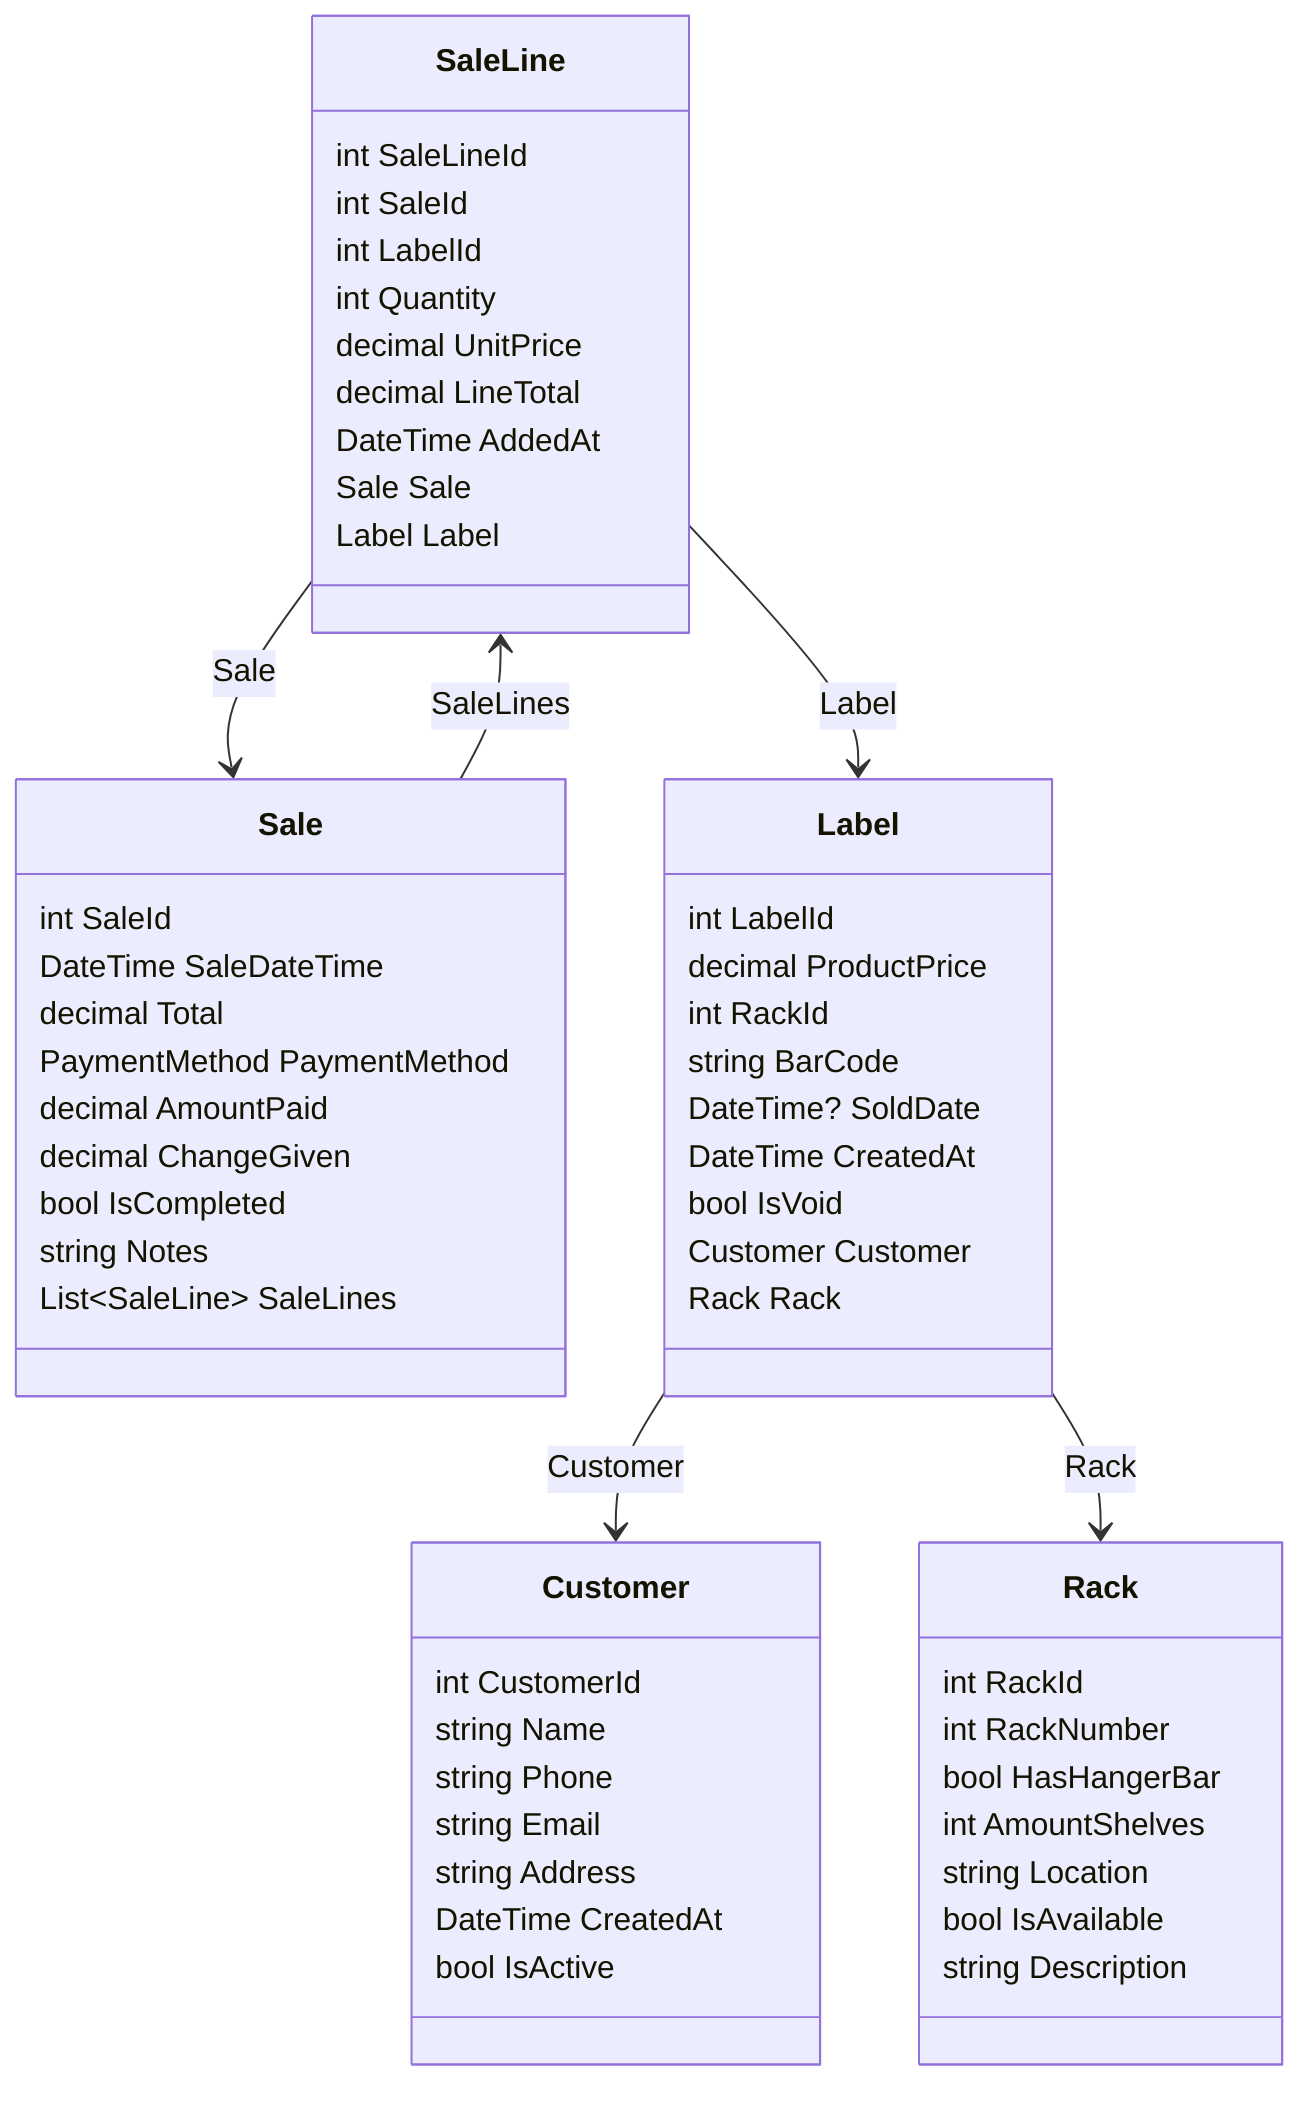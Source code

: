 ﻿classDiagram
    class SaleLine {
        int SaleLineId
        int SaleId
        int LabelId
        int Quantity
        decimal UnitPrice
        decimal LineTotal
        DateTime AddedAt
        Sale Sale
        Label Label
    }
    class Sale {
        int SaleId
        DateTime SaleDateTime
        decimal Total
        PaymentMethod PaymentMethod
        decimal AmountPaid
        decimal ChangeGiven
        bool IsCompleted
        string Notes
        List~SaleLine~ SaleLines
    }
    class Label {
        int LabelId
        decimal ProductPrice
        int RackId
        string BarCode
        DateTime? SoldDate
        DateTime CreatedAt
        bool IsVoid
        Customer Customer
        Rack Rack
    }
    class Customer {
        int CustomerId
        string Name
        string Phone
        string Email
        string Address
        DateTime CreatedAt
        bool IsActive
    }
    class Rack {
        int RackId
        int RackNumber
        bool HasHangerBar
        int AmountShelves
        string Location
        bool IsAvailable
        string Description
    }

    SaleLine --> Sale : Sale
    SaleLine --> Label : Label
    Sale --> SaleLine : SaleLines
    Label --> Customer : Customer
    Label --> Rack : Rack
